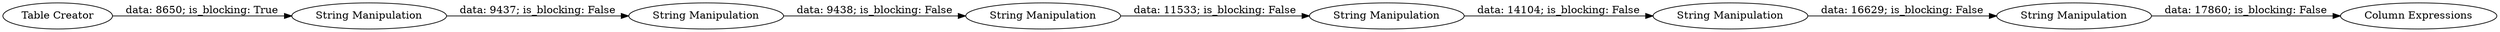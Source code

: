 digraph {
	"3522787482778973838_9" [label="String Manipulation"]
	"3522787482778973838_19" [label="String Manipulation"]
	"3522787482778973838_8" [label="String Manipulation"]
	"3522787482778973838_20" [label="Column Expressions"]
	"3522787482778973838_17" [label="String Manipulation"]
	"3522787482778973838_6" [label="String Manipulation"]
	"3522787482778973838_1" [label="Table Creator"]
	"3522787482778973838_15" [label="String Manipulation"]
	"3522787482778973838_19" -> "3522787482778973838_20" [label="data: 17860; is_blocking: False"]
	"3522787482778973838_6" -> "3522787482778973838_8" [label="data: 9437; is_blocking: False"]
	"3522787482778973838_17" -> "3522787482778973838_19" [label="data: 16629; is_blocking: False"]
	"3522787482778973838_8" -> "3522787482778973838_9" [label="data: 9438; is_blocking: False"]
	"3522787482778973838_1" -> "3522787482778973838_6" [label="data: 8650; is_blocking: True"]
	"3522787482778973838_15" -> "3522787482778973838_17" [label="data: 14104; is_blocking: False"]
	"3522787482778973838_9" -> "3522787482778973838_15" [label="data: 11533; is_blocking: False"]
	rankdir=LR
}
